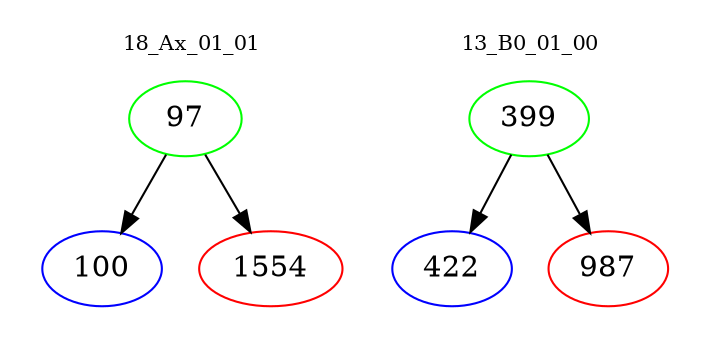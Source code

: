 digraph{
subgraph cluster_0 {
color = white
label = "18_Ax_01_01";
fontsize=10;
T0_97 [label="97", color="green"]
T0_97 -> T0_100 [color="black"]
T0_100 [label="100", color="blue"]
T0_97 -> T0_1554 [color="black"]
T0_1554 [label="1554", color="red"]
}
subgraph cluster_1 {
color = white
label = "13_B0_01_00";
fontsize=10;
T1_399 [label="399", color="green"]
T1_399 -> T1_422 [color="black"]
T1_422 [label="422", color="blue"]
T1_399 -> T1_987 [color="black"]
T1_987 [label="987", color="red"]
}
}

